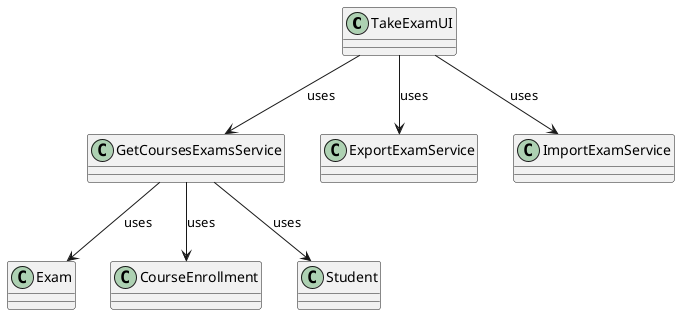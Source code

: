 @startuml
class TakeExamUI{}
class GetCoursesExamsService{}
class ExportExamService{}
class ImportExamService{}
class Exam{}
class CourseEnrollment{}
class Student{}
TakeExamUI--> GetCoursesExamsService : uses
TakeExamUI--> ExportExamService : uses
TakeExamUI--> ImportExamService : uses
GetCoursesExamsService--> Exam : uses
GetCoursesExamsService--> CourseEnrollment : uses
GetCoursesExamsService--> Student : uses

@enduml